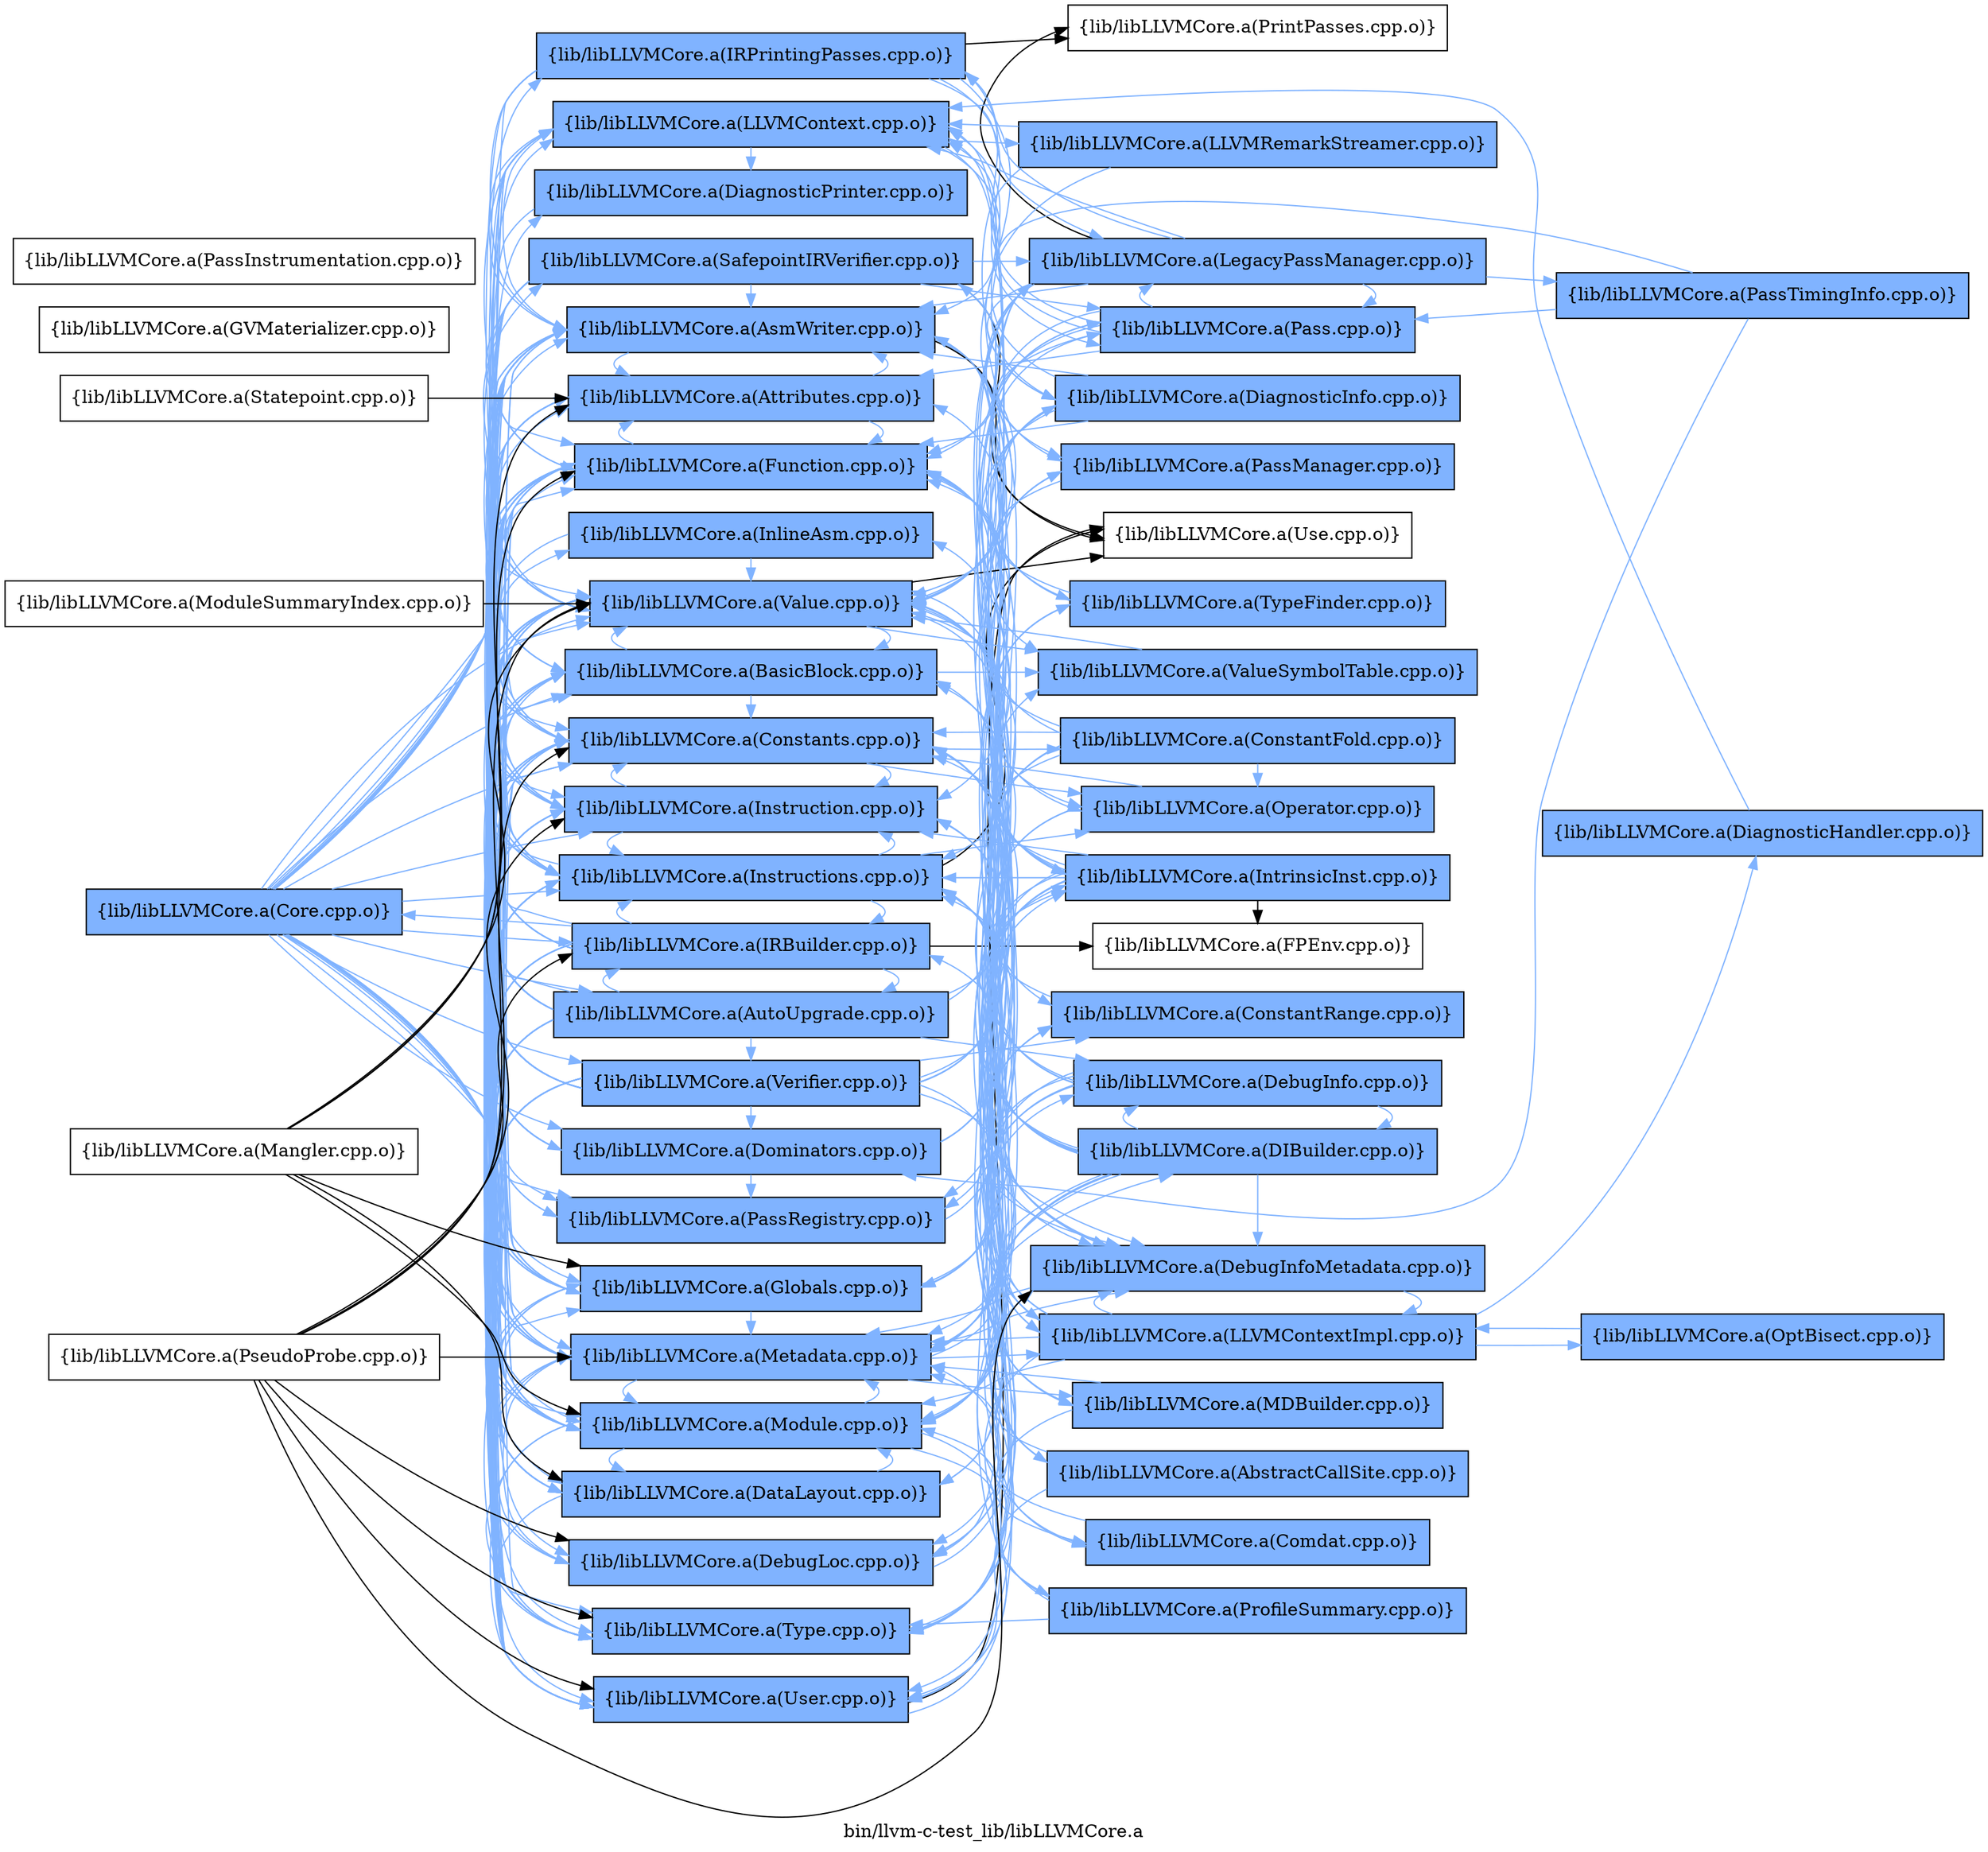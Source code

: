 digraph "bin/llvm-c-test_lib/libLLVMCore.a" {
	label="bin/llvm-c-test_lib/libLLVMCore.a";
	rankdir=LR;
	{ rank=same; Node0x561094b4a908;  }
	{ rank=same; Node0x561094b42758; Node0x561094b42fc8; Node0x561094b44008; Node0x561094b43c48; Node0x561094b45b38; Node0x561094b4ab38; Node0x561094b4b6c8; Node0x561094b42ac8; Node0x561094b42898; Node0x561094b44418; Node0x561094b3d9d8; Node0x561094b3d708; Node0x561094b3f058; Node0x561094b3ebf8; Node0x561094b3f3c8; Node0x561094b403b8; Node0x561094b40a48; Node0x561094b46998; Node0x561094b3e018; Node0x561094b46c68; Node0x561094b3e6f8; Node0x561094b3f4b8; Node0x561094b40908; Node0x561094b45ef8; Node0x561094b43a68;  }
	{ rank=same; Node0x561094b44468; Node0x561094b453b8; Node0x561094b4b3f8; Node0x561094b40b38; Node0x561094b3da28; Node0x561094b3f788; Node0x561094b404a8; Node0x561094b4a3b8; Node0x561094b42e38; Node0x561094b457c8; Node0x561094b48978; Node0x561094b46da8; Node0x561094b3e838; Node0x561094b46218; Node0x561094b508a8; Node0x561094b462b8; Node0x561094b3dde8; Node0x561094b3da78; Node0x561094b45638; Node0x561094b45318; Node0x561094b4bb78; Node0x561094b3e888;  }
	{ rank=same; Node0x561094b4a908;  }
	{ rank=same; Node0x561094b42758; Node0x561094b42fc8; Node0x561094b44008; Node0x561094b43c48; Node0x561094b45b38; Node0x561094b4ab38; Node0x561094b4b6c8; Node0x561094b42ac8; Node0x561094b42898; Node0x561094b44418; Node0x561094b3d9d8; Node0x561094b3d708; Node0x561094b3f058; Node0x561094b3ebf8; Node0x561094b3f3c8; Node0x561094b403b8; Node0x561094b40a48; Node0x561094b46998; Node0x561094b3e018; Node0x561094b46c68; Node0x561094b3e6f8; Node0x561094b3f4b8; Node0x561094b40908; Node0x561094b45ef8; Node0x561094b43a68;  }
	{ rank=same; Node0x561094b44468; Node0x561094b453b8; Node0x561094b4b3f8; Node0x561094b40b38; Node0x561094b3da28; Node0x561094b3f788; Node0x561094b404a8; Node0x561094b4a3b8; Node0x561094b42e38; Node0x561094b457c8; Node0x561094b48978; Node0x561094b46da8; Node0x561094b3e838; Node0x561094b46218; Node0x561094b508a8; Node0x561094b462b8; Node0x561094b3dde8; Node0x561094b3da78; Node0x561094b45638; Node0x561094b45318; Node0x561094b4bb78; Node0x561094b3e888;  }

	Node0x561094b4a908 [shape=record,shape=box,group=1,style=filled,fillcolor="0.600000 0.5 1",label="{lib/libLLVMCore.a(Core.cpp.o)}"];
	Node0x561094b4a908 -> Node0x561094b42758[color="0.600000 0.5 1"];
	Node0x561094b4a908 -> Node0x561094b42fc8[color="0.600000 0.5 1"];
	Node0x561094b4a908 -> Node0x561094b44008[color="0.600000 0.5 1"];
	Node0x561094b4a908 -> Node0x561094b43c48[color="0.600000 0.5 1"];
	Node0x561094b4a908 -> Node0x561094b45b38[color="0.600000 0.5 1"];
	Node0x561094b4a908 -> Node0x561094b4ab38[color="0.600000 0.5 1"];
	Node0x561094b4a908 -> Node0x561094b4b6c8[color="0.600000 0.5 1"];
	Node0x561094b4a908 -> Node0x561094b42ac8[color="0.600000 0.5 1"];
	Node0x561094b4a908 -> Node0x561094b42898[color="0.600000 0.5 1"];
	Node0x561094b4a908 -> Node0x561094b44418[color="0.600000 0.5 1"];
	Node0x561094b4a908 -> Node0x561094b3d9d8[color="0.600000 0.5 1"];
	Node0x561094b4a908 -> Node0x561094b3d708[color="0.600000 0.5 1"];
	Node0x561094b4a908 -> Node0x561094b3f058[color="0.600000 0.5 1"];
	Node0x561094b4a908 -> Node0x561094b3ebf8[color="0.600000 0.5 1"];
	Node0x561094b4a908 -> Node0x561094b3f3c8[color="0.600000 0.5 1"];
	Node0x561094b4a908 -> Node0x561094b403b8[color="0.600000 0.5 1"];
	Node0x561094b4a908 -> Node0x561094b40a48[color="0.600000 0.5 1"];
	Node0x561094b4a908 -> Node0x561094b46998[color="0.600000 0.5 1"];
	Node0x561094b4a908 -> Node0x561094b3e018[color="0.600000 0.5 1"];
	Node0x561094b4a908 -> Node0x561094b46c68[color="0.600000 0.5 1"];
	Node0x561094b4a908 -> Node0x561094b3e6f8[color="0.600000 0.5 1"];
	Node0x561094b4a908 -> Node0x561094b3f4b8[color="0.600000 0.5 1"];
	Node0x561094b4a908 -> Node0x561094b40908[color="0.600000 0.5 1"];
	Node0x561094b4a908 -> Node0x561094b45ef8[color="0.600000 0.5 1"];
	Node0x561094b4a908 -> Node0x561094b43a68[color="0.600000 0.5 1"];
	Node0x561094b4a3b8 [shape=record,shape=box,group=1,style=filled,fillcolor="0.600000 0.5 1",label="{lib/libLLVMCore.a(DebugInfo.cpp.o)}"];
	Node0x561094b4a3b8 -> Node0x561094b4bb78[color="0.600000 0.5 1"];
	Node0x561094b4a3b8 -> Node0x561094b4b3f8[color="0.600000 0.5 1"];
	Node0x561094b4a3b8 -> Node0x561094b4b6c8[color="0.600000 0.5 1"];
	Node0x561094b4a3b8 -> Node0x561094b44418[color="0.600000 0.5 1"];
	Node0x561094b4a3b8 -> Node0x561094b3f3c8[color="0.600000 0.5 1"];
	Node0x561094b4a3b8 -> Node0x561094b46998[color="0.600000 0.5 1"];
	Node0x561094b4a3b8 -> Node0x561094b3e018[color="0.600000 0.5 1"];
	Node0x561094b4a3b8 -> Node0x561094b45ef8[color="0.600000 0.5 1"];
	Node0x561094b42758 [shape=record,shape=box,group=1,style=filled,fillcolor="0.600000 0.5 1",label="{lib/libLLVMCore.a(Attributes.cpp.o)}"];
	Node0x561094b42758 -> Node0x561094b42fc8[color="0.600000 0.5 1"];
	Node0x561094b42758 -> Node0x561094b44418[color="0.600000 0.5 1"];
	Node0x561094b45b38 [shape=record,shape=box,group=1,style=filled,fillcolor="0.600000 0.5 1",label="{lib/libLLVMCore.a(Constants.cpp.o)}"];
	Node0x561094b45b38 -> Node0x561094b48978[color="0.600000 0.5 1"];
	Node0x561094b45b38 -> Node0x561094b44418[color="0.600000 0.5 1"];
	Node0x561094b45b38 -> Node0x561094b3d9d8[color="0.600000 0.5 1"];
	Node0x561094b45b38 -> Node0x561094b3f3c8[color="0.600000 0.5 1"];
	Node0x561094b45b38 -> Node0x561094b403b8[color="0.600000 0.5 1"];
	Node0x561094b45b38 -> Node0x561094b3da28[color="0.600000 0.5 1"];
	Node0x561094b45b38 -> Node0x561094b3f4b8[color="0.600000 0.5 1"];
	Node0x561094b45b38 -> Node0x561094b40908[color="0.600000 0.5 1"];
	Node0x561094b45b38 -> Node0x561094b45ef8[color="0.600000 0.5 1"];
	Node0x561094b4ab38 [shape=record,shape=box,group=1,style=filled,fillcolor="0.600000 0.5 1",label="{lib/libLLVMCore.a(DataLayout.cpp.o)}"];
	Node0x561094b4ab38 -> Node0x561094b3d9d8[color="0.600000 0.5 1"];
	Node0x561094b4ab38 -> Node0x561094b3e018[color="0.600000 0.5 1"];
	Node0x561094b4ab38 -> Node0x561094b3f4b8[color="0.600000 0.5 1"];
	Node0x561094b403b8 [shape=record,shape=box,group=1,style=filled,fillcolor="0.600000 0.5 1",label="{lib/libLLVMCore.a(Instructions.cpp.o)}"];
	Node0x561094b403b8 -> Node0x561094b42758[color="0.600000 0.5 1"];
	Node0x561094b403b8 -> Node0x561094b43c48[color="0.600000 0.5 1"];
	Node0x561094b403b8 -> Node0x561094b45b38[color="0.600000 0.5 1"];
	Node0x561094b403b8 -> Node0x561094b4ab38[color="0.600000 0.5 1"];
	Node0x561094b403b8 -> Node0x561094b44418[color="0.600000 0.5 1"];
	Node0x561094b403b8 -> Node0x561094b3d708[color="0.600000 0.5 1"];
	Node0x561094b403b8 -> Node0x561094b3f3c8[color="0.600000 0.5 1"];
	Node0x561094b403b8 -> Node0x561094b45638[color="0.600000 0.5 1"];
	Node0x561094b403b8 -> Node0x561094b462b8[color="0.600000 0.5 1"];
	Node0x561094b403b8 -> Node0x561094b46998[color="0.600000 0.5 1"];
	Node0x561094b403b8 -> Node0x561094b3e018[color="0.600000 0.5 1"];
	Node0x561094b403b8 -> Node0x561094b3da28[color="0.600000 0.5 1"];
	Node0x561094b403b8 -> Node0x561094b3f4b8[color="0.600000 0.5 1"];
	Node0x561094b403b8 -> Node0x561094b404a8;
	Node0x561094b403b8 -> Node0x561094b40908[color="0.600000 0.5 1"];
	Node0x561094b403b8 -> Node0x561094b45ef8[color="0.600000 0.5 1"];
	Node0x561094b46da8 [shape=record,shape=box,group=1,style=filled,fillcolor="0.600000 0.5 1",label="{lib/libLLVMCore.a(LegacyPassManager.cpp.o)}"];
	Node0x561094b46da8 -> Node0x561094b42fc8[color="0.600000 0.5 1"];
	Node0x561094b46da8 -> Node0x561094b42e38[color="0.600000 0.5 1"];
	Node0x561094b46da8 -> Node0x561094b44418[color="0.600000 0.5 1"];
	Node0x561094b46da8 -> Node0x561094b3d9d8[color="0.600000 0.5 1"];
	Node0x561094b46da8 -> Node0x561094b3f058[color="0.600000 0.5 1"];
	Node0x561094b46da8 -> Node0x561094b40a48[color="0.600000 0.5 1"];
	Node0x561094b46da8 -> Node0x561094b3e018[color="0.600000 0.5 1"];
	Node0x561094b46da8 -> Node0x561094b3e838[color="0.600000 0.5 1"];
	Node0x561094b46da8 -> Node0x561094b46c68[color="0.600000 0.5 1"];
	Node0x561094b46da8 -> Node0x561094b3d848[color="0.600000 0.5 1"];
	Node0x561094b46da8 -> Node0x561094b3da78;
	Node0x561094b46da8 -> Node0x561094b45ef8[color="0.600000 0.5 1"];
	Node0x561094b3e018 [shape=record,shape=box,group=1,style=filled,fillcolor="0.600000 0.5 1",label="{lib/libLLVMCore.a(Module.cpp.o)}"];
	Node0x561094b3e018 -> Node0x561094b42fc8[color="0.600000 0.5 1"];
	Node0x561094b3e018 -> Node0x561094b44468[color="0.600000 0.5 1"];
	Node0x561094b3e018 -> Node0x561094b45b38[color="0.600000 0.5 1"];
	Node0x561094b3e018 -> Node0x561094b4ab38[color="0.600000 0.5 1"];
	Node0x561094b3e018 -> Node0x561094b44418[color="0.600000 0.5 1"];
	Node0x561094b3e018 -> Node0x561094b3d9d8[color="0.600000 0.5 1"];
	Node0x561094b3e018 -> Node0x561094b40a48[color="0.600000 0.5 1"];
	Node0x561094b3e018 -> Node0x561094b46998[color="0.600000 0.5 1"];
	Node0x561094b3e018 -> Node0x561094b3e888[color="0.600000 0.5 1"];
	Node0x561094b3e018 -> Node0x561094b3f4b8[color="0.600000 0.5 1"];
	Node0x561094b3e018 -> Node0x561094b3f788[color="0.600000 0.5 1"];
	Node0x561094b3e018 -> Node0x561094b40908[color="0.600000 0.5 1"];
	Node0x561094b3e018 -> Node0x561094b45ef8[color="0.600000 0.5 1"];
	Node0x561094b3e018 -> Node0x561094b457c8[color="0.600000 0.5 1"];
	Node0x561094b3da28 [shape=record,shape=box,group=1,style=filled,fillcolor="0.600000 0.5 1",label="{lib/libLLVMCore.a(Operator.cpp.o)}"];
	Node0x561094b3da28 -> Node0x561094b45b38[color="0.600000 0.5 1"];
	Node0x561094b3da28 -> Node0x561094b4ab38[color="0.600000 0.5 1"];
	Node0x561094b3da28 -> Node0x561094b3f4b8[color="0.600000 0.5 1"];
	Node0x561094b3e838 [shape=record,shape=box,group=1,style=filled,fillcolor="0.600000 0.5 1",label="{lib/libLLVMCore.a(Pass.cpp.o)}"];
	Node0x561094b3e838 -> Node0x561094b42758[color="0.600000 0.5 1"];
	Node0x561094b3e838 -> Node0x561094b44418[color="0.600000 0.5 1"];
	Node0x561094b3e838 -> Node0x561094b3f058[color="0.600000 0.5 1"];
	Node0x561094b3e838 -> Node0x561094b40a48[color="0.600000 0.5 1"];
	Node0x561094b3e838 -> Node0x561094b46da8[color="0.600000 0.5 1"];
	Node0x561094b3e838 -> Node0x561094b46c68[color="0.600000 0.5 1"];
	Node0x561094b3e838 -> Node0x561094b45ef8[color="0.600000 0.5 1"];
	Node0x561094b46c68 [shape=record,shape=box,group=1,style=filled,fillcolor="0.600000 0.5 1",label="{lib/libLLVMCore.a(PassRegistry.cpp.o)}"];
	Node0x561094b46c68 -> Node0x561094b3e838[color="0.600000 0.5 1"];
	Node0x561094b3f4b8 [shape=record,shape=box,group=1,style=filled,fillcolor="0.600000 0.5 1",label="{lib/libLLVMCore.a(Type.cpp.o)}"];
	Node0x561094b3f4b8 -> Node0x561094b45b38[color="0.600000 0.5 1"];
	Node0x561094b40908 [shape=record,shape=box,group=1,style=filled,fillcolor="0.600000 0.5 1",label="{lib/libLLVMCore.a(User.cpp.o)}"];
	Node0x561094b40908 -> Node0x561094b40b38[color="0.600000 0.5 1"];
	Node0x561094b40908 -> Node0x561094b404a8;
	Node0x561094b45ef8 [shape=record,shape=box,group=1,style=filled,fillcolor="0.600000 0.5 1",label="{lib/libLLVMCore.a(Value.cpp.o)}"];
	Node0x561094b45ef8 -> Node0x561094b42758[color="0.600000 0.5 1"];
	Node0x561094b45ef8 -> Node0x561094b43c48[color="0.600000 0.5 1"];
	Node0x561094b45ef8 -> Node0x561094b45b38[color="0.600000 0.5 1"];
	Node0x561094b45ef8 -> Node0x561094b4ab38[color="0.600000 0.5 1"];
	Node0x561094b45ef8 -> Node0x561094b44418[color="0.600000 0.5 1"];
	Node0x561094b45ef8 -> Node0x561094b3d9d8[color="0.600000 0.5 1"];
	Node0x561094b45ef8 -> Node0x561094b3f3c8[color="0.600000 0.5 1"];
	Node0x561094b45ef8 -> Node0x561094b403b8[color="0.600000 0.5 1"];
	Node0x561094b45ef8 -> Node0x561094b40a48[color="0.600000 0.5 1"];
	Node0x561094b45ef8 -> Node0x561094b45638[color="0.600000 0.5 1"];
	Node0x561094b45ef8 -> Node0x561094b46998[color="0.600000 0.5 1"];
	Node0x561094b45ef8 -> Node0x561094b3da28[color="0.600000 0.5 1"];
	Node0x561094b45ef8 -> Node0x561094b3f4b8[color="0.600000 0.5 1"];
	Node0x561094b45ef8 -> Node0x561094b404a8;
	Node0x561094b45ef8 -> Node0x561094b40908[color="0.600000 0.5 1"];
	Node0x561094b45ef8 -> Node0x561094b457c8[color="0.600000 0.5 1"];
	Node0x561094b4b6c8 [shape=record,shape=box,group=1,style=filled,fillcolor="0.600000 0.5 1",label="{lib/libLLVMCore.a(DebugLoc.cpp.o)}"];
	Node0x561094b4b6c8 -> Node0x561094b4a3b8[color="0.600000 0.5 1"];
	Node0x561094b4b6c8 -> Node0x561094b4b3f8[color="0.600000 0.5 1"];
	Node0x561094b4b6c8 -> Node0x561094b46998[color="0.600000 0.5 1"];
	Node0x561094b44418 [shape=record,shape=box,group=1,style=filled,fillcolor="0.600000 0.5 1",label="{lib/libLLVMCore.a(Function.cpp.o)}"];
	Node0x561094b44418 -> Node0x561094b42758[color="0.600000 0.5 1"];
	Node0x561094b44418 -> Node0x561094b43c48[color="0.600000 0.5 1"];
	Node0x561094b44418 -> Node0x561094b45b38[color="0.600000 0.5 1"];
	Node0x561094b44418 -> Node0x561094b4ab38[color="0.600000 0.5 1"];
	Node0x561094b44418 -> Node0x561094b508a8[color="0.600000 0.5 1"];
	Node0x561094b44418 -> Node0x561094b3d9d8[color="0.600000 0.5 1"];
	Node0x561094b44418 -> Node0x561094b403b8[color="0.600000 0.5 1"];
	Node0x561094b44418 -> Node0x561094b40b38[color="0.600000 0.5 1"];
	Node0x561094b44418 -> Node0x561094b40a48[color="0.600000 0.5 1"];
	Node0x561094b44418 -> Node0x561094b462b8[color="0.600000 0.5 1"];
	Node0x561094b44418 -> Node0x561094b46998[color="0.600000 0.5 1"];
	Node0x561094b44418 -> Node0x561094b3e018[color="0.600000 0.5 1"];
	Node0x561094b44418 -> Node0x561094b3f4b8[color="0.600000 0.5 1"];
	Node0x561094b44418 -> Node0x561094b40908[color="0.600000 0.5 1"];
	Node0x561094b44418 -> Node0x561094b45ef8[color="0.600000 0.5 1"];
	Node0x561094b44418 -> Node0x561094b457c8[color="0.600000 0.5 1"];
	Node0x561094b3d708 [shape=record,shape=box,group=1,style=filled,fillcolor="0.600000 0.5 1",label="{lib/libLLVMCore.a(IRBuilder.cpp.o)}"];
	Node0x561094b3d708 -> Node0x561094b42758[color="0.600000 0.5 1"];
	Node0x561094b3d708 -> Node0x561094b44008[color="0.600000 0.5 1"];
	Node0x561094b3d708 -> Node0x561094b43c48[color="0.600000 0.5 1"];
	Node0x561094b3d708 -> Node0x561094b45b38[color="0.600000 0.5 1"];
	Node0x561094b3d708 -> Node0x561094b4a908[color="0.600000 0.5 1"];
	Node0x561094b3d708 -> Node0x561094b4ab38[color="0.600000 0.5 1"];
	Node0x561094b3d708 -> Node0x561094b44418[color="0.600000 0.5 1"];
	Node0x561094b3d708 -> Node0x561094b3d9d8[color="0.600000 0.5 1"];
	Node0x561094b3d708 -> Node0x561094b3dde8;
	Node0x561094b3d708 -> Node0x561094b3f3c8[color="0.600000 0.5 1"];
	Node0x561094b3d708 -> Node0x561094b403b8[color="0.600000 0.5 1"];
	Node0x561094b3d708 -> Node0x561094b46998[color="0.600000 0.5 1"];
	Node0x561094b3d708 -> Node0x561094b3f4b8[color="0.600000 0.5 1"];
	Node0x561094b3d708 -> Node0x561094b40908[color="0.600000 0.5 1"];
	Node0x561094b3d708 -> Node0x561094b45ef8[color="0.600000 0.5 1"];
	Node0x561094b3f3c8 [shape=record,shape=box,group=1,style=filled,fillcolor="0.600000 0.5 1",label="{lib/libLLVMCore.a(Instruction.cpp.o)}"];
	Node0x561094b3f3c8 -> Node0x561094b42758[color="0.600000 0.5 1"];
	Node0x561094b3f3c8 -> Node0x561094b43c48[color="0.600000 0.5 1"];
	Node0x561094b3f3c8 -> Node0x561094b45b38[color="0.600000 0.5 1"];
	Node0x561094b3f3c8 -> Node0x561094b403b8[color="0.600000 0.5 1"];
	Node0x561094b3f3c8 -> Node0x561094b46998[color="0.600000 0.5 1"];
	Node0x561094b3f3c8 -> Node0x561094b40908[color="0.600000 0.5 1"];
	Node0x561094b3f3c8 -> Node0x561094b45ef8[color="0.600000 0.5 1"];
	Node0x561094b46998 [shape=record,shape=box,group=1,style=filled,fillcolor="0.600000 0.5 1",label="{lib/libLLVMCore.a(Metadata.cpp.o)}"];
	Node0x561094b46998 -> Node0x561094b42fc8[color="0.600000 0.5 1"];
	Node0x561094b46998 -> Node0x561094b453b8[color="0.600000 0.5 1"];
	Node0x561094b46998 -> Node0x561094b45b38[color="0.600000 0.5 1"];
	Node0x561094b46998 -> Node0x561094b4bb78[color="0.600000 0.5 1"];
	Node0x561094b46998 -> Node0x561094b4b3f8[color="0.600000 0.5 1"];
	Node0x561094b46998 -> Node0x561094b4b6c8[color="0.600000 0.5 1"];
	Node0x561094b46998 -> Node0x561094b40a48[color="0.600000 0.5 1"];
	Node0x561094b46998 -> Node0x561094b45638[color="0.600000 0.5 1"];
	Node0x561094b46998 -> Node0x561094b462b8[color="0.600000 0.5 1"];
	Node0x561094b46998 -> Node0x561094b3e018[color="0.600000 0.5 1"];
	Node0x561094b46998 -> Node0x561094b3f4b8[color="0.600000 0.5 1"];
	Node0x561094b46998 -> Node0x561094b45ef8[color="0.600000 0.5 1"];
	Node0x561094b43c48 [shape=record,shape=box,group=1,style=filled,fillcolor="0.600000 0.5 1",label="{lib/libLLVMCore.a(BasicBlock.cpp.o)}"];
	Node0x561094b43c48 -> Node0x561094b45b38[color="0.600000 0.5 1"];
	Node0x561094b43c48 -> Node0x561094b3f3c8[color="0.600000 0.5 1"];
	Node0x561094b43c48 -> Node0x561094b403b8[color="0.600000 0.5 1"];
	Node0x561094b43c48 -> Node0x561094b46998[color="0.600000 0.5 1"];
	Node0x561094b43c48 -> Node0x561094b3f4b8[color="0.600000 0.5 1"];
	Node0x561094b43c48 -> Node0x561094b40908[color="0.600000 0.5 1"];
	Node0x561094b43c48 -> Node0x561094b45ef8[color="0.600000 0.5 1"];
	Node0x561094b43c48 -> Node0x561094b457c8[color="0.600000 0.5 1"];
	Node0x561094b42e38 [shape=record,shape=box,group=1,style=filled,fillcolor="0.600000 0.5 1",label="{lib/libLLVMCore.a(DiagnosticInfo.cpp.o)}"];
	Node0x561094b42e38 -> Node0x561094b42fc8[color="0.600000 0.5 1"];
	Node0x561094b42e38 -> Node0x561094b4b6c8[color="0.600000 0.5 1"];
	Node0x561094b42e38 -> Node0x561094b44418[color="0.600000 0.5 1"];
	Node0x561094b42e38 -> Node0x561094b3f3c8[color="0.600000 0.5 1"];
	Node0x561094b42e38 -> Node0x561094b40a48[color="0.600000 0.5 1"];
	Node0x561094b42e38 -> Node0x561094b46998[color="0.600000 0.5 1"];
	Node0x561094b42e38 -> Node0x561094b45ef8[color="0.600000 0.5 1"];
	Node0x561094b3d9d8 [shape=record,shape=box,group=1,style=filled,fillcolor="0.600000 0.5 1",label="{lib/libLLVMCore.a(Globals.cpp.o)}"];
	Node0x561094b3d9d8 -> Node0x561094b453b8[color="0.600000 0.5 1"];
	Node0x561094b3d9d8 -> Node0x561094b45b38[color="0.600000 0.5 1"];
	Node0x561094b3d9d8 -> Node0x561094b44418[color="0.600000 0.5 1"];
	Node0x561094b3d9d8 -> Node0x561094b46998[color="0.600000 0.5 1"];
	Node0x561094b3d9d8 -> Node0x561094b3e018[color="0.600000 0.5 1"];
	Node0x561094b3d9d8 -> Node0x561094b3f4b8[color="0.600000 0.5 1"];
	Node0x561094b3d9d8 -> Node0x561094b40908[color="0.600000 0.5 1"];
	Node0x561094b3d9d8 -> Node0x561094b45ef8[color="0.600000 0.5 1"];
	Node0x561094b3ebf8 [shape=record,shape=box,group=1,style=filled,fillcolor="0.600000 0.5 1",label="{lib/libLLVMCore.a(InlineAsm.cpp.o)}"];
	Node0x561094b3ebf8 -> Node0x561094b3f4b8[color="0.600000 0.5 1"];
	Node0x561094b3ebf8 -> Node0x561094b45ef8[color="0.600000 0.5 1"];
	Node0x561094b40a48 [shape=record,shape=box,group=1,style=filled,fillcolor="0.600000 0.5 1",label="{lib/libLLVMCore.a(LLVMContext.cpp.o)}"];
	Node0x561094b40a48 -> Node0x561094b42fc8[color="0.600000 0.5 1"];
	Node0x561094b40a48 -> Node0x561094b42e38[color="0.600000 0.5 1"];
	Node0x561094b40a48 -> Node0x561094b42ac8[color="0.600000 0.5 1"];
	Node0x561094b40a48 -> Node0x561094b45638[color="0.600000 0.5 1"];
	Node0x561094b40a48 -> Node0x561094b45318[color="0.600000 0.5 1"];
	Node0x561094b40b38 [shape=record,shape=box,group=1,style=filled,fillcolor="0.600000 0.5 1",label="{lib/libLLVMCore.a(IntrinsicInst.cpp.o)}"];
	Node0x561094b40b38 -> Node0x561094b43c48[color="0.600000 0.5 1"];
	Node0x561094b40b38 -> Node0x561094b45b38[color="0.600000 0.5 1"];
	Node0x561094b40b38 -> Node0x561094b4ab38[color="0.600000 0.5 1"];
	Node0x561094b40b38 -> Node0x561094b4b3f8[color="0.600000 0.5 1"];
	Node0x561094b40b38 -> Node0x561094b3dde8;
	Node0x561094b40b38 -> Node0x561094b3f3c8[color="0.600000 0.5 1"];
	Node0x561094b40b38 -> Node0x561094b403b8[color="0.600000 0.5 1"];
	Node0x561094b40b38 -> Node0x561094b46998[color="0.600000 0.5 1"];
	Node0x561094b40b38 -> Node0x561094b3e018[color="0.600000 0.5 1"];
	Node0x561094b40b38 -> Node0x561094b3f4b8[color="0.600000 0.5 1"];
	Node0x561094b40b38 -> Node0x561094b40908[color="0.600000 0.5 1"];
	Node0x561094b40b38 -> Node0x561094b45ef8[color="0.600000 0.5 1"];
	Node0x561094b453b8 [shape=record,shape=box,group=1,style=filled,fillcolor="0.600000 0.5 1",label="{lib/libLLVMCore.a(ConstantRange.cpp.o)}"];
	Node0x561094b453b8 -> Node0x561094b403b8[color="0.600000 0.5 1"];
	Node0x561094b4b3f8 [shape=record,shape=box,group=1,style=filled,fillcolor="0.600000 0.5 1",label="{lib/libLLVMCore.a(DebugInfoMetadata.cpp.o)}"];
	Node0x561094b4b3f8 -> Node0x561094b45b38[color="0.600000 0.5 1"];
	Node0x561094b4b3f8 -> Node0x561094b40a48[color="0.600000 0.5 1"];
	Node0x561094b4b3f8 -> Node0x561094b45638[color="0.600000 0.5 1"];
	Node0x561094b4b3f8 -> Node0x561094b46998[color="0.600000 0.5 1"];
	Node0x561094b4b3f8 -> Node0x561094b3f4b8[color="0.600000 0.5 1"];
	Node0x561094b42898 [shape=record,shape=box,group=1,style=filled,fillcolor="0.600000 0.5 1",label="{lib/libLLVMCore.a(Dominators.cpp.o)}"];
	Node0x561094b42898 -> Node0x561094b42fc8[color="0.600000 0.5 1"];
	Node0x561094b42898 -> Node0x561094b43c48[color="0.600000 0.5 1"];
	Node0x561094b42898 -> Node0x561094b3f3c8[color="0.600000 0.5 1"];
	Node0x561094b42898 -> Node0x561094b46da8[color="0.600000 0.5 1"];
	Node0x561094b42898 -> Node0x561094b3e838[color="0.600000 0.5 1"];
	Node0x561094b42898 -> Node0x561094b46218[color="0.600000 0.5 1"];
	Node0x561094b42898 -> Node0x561094b46c68[color="0.600000 0.5 1"];
	Node0x561094b42898 -> Node0x561094b45ef8[color="0.600000 0.5 1"];
	Node0x561094b404a8 [shape=record,shape=box,group=0,label="{lib/libLLVMCore.a(Use.cpp.o)}"];
	Node0x561094b44008 [shape=record,shape=box,group=1,style=filled,fillcolor="0.600000 0.5 1",label="{lib/libLLVMCore.a(AutoUpgrade.cpp.o)}"];
	Node0x561094b44008 -> Node0x561094b42758[color="0.600000 0.5 1"];
	Node0x561094b44008 -> Node0x561094b42fc8[color="0.600000 0.5 1"];
	Node0x561094b44008 -> Node0x561094b43c48[color="0.600000 0.5 1"];
	Node0x561094b44008 -> Node0x561094b45b38[color="0.600000 0.5 1"];
	Node0x561094b44008 -> Node0x561094b4ab38[color="0.600000 0.5 1"];
	Node0x561094b44008 -> Node0x561094b4a3b8[color="0.600000 0.5 1"];
	Node0x561094b44008 -> Node0x561094b42e38[color="0.600000 0.5 1"];
	Node0x561094b44008 -> Node0x561094b44418[color="0.600000 0.5 1"];
	Node0x561094b44008 -> Node0x561094b3d9d8[color="0.600000 0.5 1"];
	Node0x561094b44008 -> Node0x561094b3d708[color="0.600000 0.5 1"];
	Node0x561094b44008 -> Node0x561094b3f3c8[color="0.600000 0.5 1"];
	Node0x561094b44008 -> Node0x561094b403b8[color="0.600000 0.5 1"];
	Node0x561094b44008 -> Node0x561094b40b38[color="0.600000 0.5 1"];
	Node0x561094b44008 -> Node0x561094b40a48[color="0.600000 0.5 1"];
	Node0x561094b44008 -> Node0x561094b46998[color="0.600000 0.5 1"];
	Node0x561094b44008 -> Node0x561094b3e018[color="0.600000 0.5 1"];
	Node0x561094b44008 -> Node0x561094b3f4b8[color="0.600000 0.5 1"];
	Node0x561094b44008 -> Node0x561094b40908[color="0.600000 0.5 1"];
	Node0x561094b44008 -> Node0x561094b45ef8[color="0.600000 0.5 1"];
	Node0x561094b44008 -> Node0x561094b43a68[color="0.600000 0.5 1"];
	Node0x561094b50cb8 [shape=record,shape=box,group=0,label="{lib/libLLVMCore.a(GVMaterializer.cpp.o)}"];
	Node0x561094b43a68 [shape=record,shape=box,group=1,style=filled,fillcolor="0.600000 0.5 1",label="{lib/libLLVMCore.a(Verifier.cpp.o)}"];
	Node0x561094b43a68 -> Node0x561094b42758[color="0.600000 0.5 1"];
	Node0x561094b43a68 -> Node0x561094b42fc8[color="0.600000 0.5 1"];
	Node0x561094b43a68 -> Node0x561094b43c48[color="0.600000 0.5 1"];
	Node0x561094b43a68 -> Node0x561094b44468[color="0.600000 0.5 1"];
	Node0x561094b43a68 -> Node0x561094b453b8[color="0.600000 0.5 1"];
	Node0x561094b43a68 -> Node0x561094b45b38[color="0.600000 0.5 1"];
	Node0x561094b43a68 -> Node0x561094b4ab38[color="0.600000 0.5 1"];
	Node0x561094b43a68 -> Node0x561094b4b3f8[color="0.600000 0.5 1"];
	Node0x561094b43a68 -> Node0x561094b4b6c8[color="0.600000 0.5 1"];
	Node0x561094b43a68 -> Node0x561094b42898[color="0.600000 0.5 1"];
	Node0x561094b43a68 -> Node0x561094b44418[color="0.600000 0.5 1"];
	Node0x561094b43a68 -> Node0x561094b3d9d8[color="0.600000 0.5 1"];
	Node0x561094b43a68 -> Node0x561094b3f3c8[color="0.600000 0.5 1"];
	Node0x561094b43a68 -> Node0x561094b403b8[color="0.600000 0.5 1"];
	Node0x561094b43a68 -> Node0x561094b40b38[color="0.600000 0.5 1"];
	Node0x561094b43a68 -> Node0x561094b40a48[color="0.600000 0.5 1"];
	Node0x561094b43a68 -> Node0x561094b46da8[color="0.600000 0.5 1"];
	Node0x561094b43a68 -> Node0x561094b46998[color="0.600000 0.5 1"];
	Node0x561094b43a68 -> Node0x561094b3e018[color="0.600000 0.5 1"];
	Node0x561094b43a68 -> Node0x561094b3e838[color="0.600000 0.5 1"];
	Node0x561094b43a68 -> Node0x561094b46218[color="0.600000 0.5 1"];
	Node0x561094b43a68 -> Node0x561094b46c68[color="0.600000 0.5 1"];
	Node0x561094b43a68 -> Node0x561094b3f4b8[color="0.600000 0.5 1"];
	Node0x561094b43a68 -> Node0x561094b40908[color="0.600000 0.5 1"];
	Node0x561094b43a68 -> Node0x561094b45ef8[color="0.600000 0.5 1"];
	Node0x561094b42fc8 [shape=record,shape=box,group=1,style=filled,fillcolor="0.600000 0.5 1",label="{lib/libLLVMCore.a(AsmWriter.cpp.o)}"];
	Node0x561094b42fc8 -> Node0x561094b42758[color="0.600000 0.5 1"];
	Node0x561094b42fc8 -> Node0x561094b43c48[color="0.600000 0.5 1"];
	Node0x561094b42fc8 -> Node0x561094b44468[color="0.600000 0.5 1"];
	Node0x561094b42fc8 -> Node0x561094b453b8[color="0.600000 0.5 1"];
	Node0x561094b42fc8 -> Node0x561094b45b38[color="0.600000 0.5 1"];
	Node0x561094b42fc8 -> Node0x561094b4b3f8[color="0.600000 0.5 1"];
	Node0x561094b42fc8 -> Node0x561094b44418[color="0.600000 0.5 1"];
	Node0x561094b42fc8 -> Node0x561094b3d9d8[color="0.600000 0.5 1"];
	Node0x561094b42fc8 -> Node0x561094b3f3c8[color="0.600000 0.5 1"];
	Node0x561094b42fc8 -> Node0x561094b403b8[color="0.600000 0.5 1"];
	Node0x561094b42fc8 -> Node0x561094b40b38[color="0.600000 0.5 1"];
	Node0x561094b42fc8 -> Node0x561094b40a48[color="0.600000 0.5 1"];
	Node0x561094b42fc8 -> Node0x561094b46998[color="0.600000 0.5 1"];
	Node0x561094b42fc8 -> Node0x561094b3e018[color="0.600000 0.5 1"];
	Node0x561094b42fc8 -> Node0x561094b3da28[color="0.600000 0.5 1"];
	Node0x561094b42fc8 -> Node0x561094b3f4b8[color="0.600000 0.5 1"];
	Node0x561094b42fc8 -> Node0x561094b3f788[color="0.600000 0.5 1"];
	Node0x561094b42fc8 -> Node0x561094b404a8;
	Node0x561094b42fc8 -> Node0x561094b40908[color="0.600000 0.5 1"];
	Node0x561094b42fc8 -> Node0x561094b45ef8[color="0.600000 0.5 1"];
	Node0x561094b44468 [shape=record,shape=box,group=1,style=filled,fillcolor="0.600000 0.5 1",label="{lib/libLLVMCore.a(Comdat.cpp.o)}"];
	Node0x561094b44468 -> Node0x561094b3e018[color="0.600000 0.5 1"];
	Node0x561094b3f788 [shape=record,shape=box,group=1,style=filled,fillcolor="0.600000 0.5 1",label="{lib/libLLVMCore.a(TypeFinder.cpp.o)}"];
	Node0x561094b3f788 -> Node0x561094b44418[color="0.600000 0.5 1"];
	Node0x561094b3f788 -> Node0x561094b3d9d8[color="0.600000 0.5 1"];
	Node0x561094b3f788 -> Node0x561094b46998[color="0.600000 0.5 1"];
	Node0x561094b3f788 -> Node0x561094b3e6f8[color="0.600000 0.5 1"];
	Node0x561094b457c8 [shape=record,shape=box,group=1,style=filled,fillcolor="0.600000 0.5 1",label="{lib/libLLVMCore.a(ValueSymbolTable.cpp.o)}"];
	Node0x561094b457c8 -> Node0x561094b45ef8[color="0.600000 0.5 1"];
	Node0x561094b48978 [shape=record,shape=box,group=1,style=filled,fillcolor="0.600000 0.5 1",label="{lib/libLLVMCore.a(ConstantFold.cpp.o)}"];
	Node0x561094b48978 -> Node0x561094b45b38[color="0.600000 0.5 1"];
	Node0x561094b48978 -> Node0x561094b44418[color="0.600000 0.5 1"];
	Node0x561094b48978 -> Node0x561094b3d9d8[color="0.600000 0.5 1"];
	Node0x561094b48978 -> Node0x561094b403b8[color="0.600000 0.5 1"];
	Node0x561094b48978 -> Node0x561094b3e018[color="0.600000 0.5 1"];
	Node0x561094b48978 -> Node0x561094b3da28[color="0.600000 0.5 1"];
	Node0x561094b48978 -> Node0x561094b3f4b8[color="0.600000 0.5 1"];
	Node0x561094b48978 -> Node0x561094b45ef8[color="0.600000 0.5 1"];
	Node0x561094b42ac8 [shape=record,shape=box,group=1,style=filled,fillcolor="0.600000 0.5 1",label="{lib/libLLVMCore.a(DiagnosticPrinter.cpp.o)}"];
	Node0x561094b42ac8 -> Node0x561094b45ef8[color="0.600000 0.5 1"];
	Node0x561094b3f058 [shape=record,shape=box,group=1,style=filled,fillcolor="0.600000 0.5 1",label="{lib/libLLVMCore.a(IRPrintingPasses.cpp.o)}"];
	Node0x561094b3f058 -> Node0x561094b42fc8[color="0.600000 0.5 1"];
	Node0x561094b3f058 -> Node0x561094b46da8[color="0.600000 0.5 1"];
	Node0x561094b3f058 -> Node0x561094b3e838[color="0.600000 0.5 1"];
	Node0x561094b3f058 -> Node0x561094b46218[color="0.600000 0.5 1"];
	Node0x561094b3f058 -> Node0x561094b46c68[color="0.600000 0.5 1"];
	Node0x561094b3f058 -> Node0x561094b3da78;
	Node0x561094b3f058 -> Node0x561094b45ef8[color="0.600000 0.5 1"];
	Node0x561094b3e6f8 [shape=record,shape=box,group=1,style=filled,fillcolor="0.600000 0.5 1",label="{lib/libLLVMCore.a(SafepointIRVerifier.cpp.o)}"];
	Node0x561094b3e6f8 -> Node0x561094b42fc8[color="0.600000 0.5 1"];
	Node0x561094b3e6f8 -> Node0x561094b43c48[color="0.600000 0.5 1"];
	Node0x561094b3e6f8 -> Node0x561094b45b38[color="0.600000 0.5 1"];
	Node0x561094b3e6f8 -> Node0x561094b42898[color="0.600000 0.5 1"];
	Node0x561094b3e6f8 -> Node0x561094b44418[color="0.600000 0.5 1"];
	Node0x561094b3e6f8 -> Node0x561094b3f3c8[color="0.600000 0.5 1"];
	Node0x561094b3e6f8 -> Node0x561094b46da8[color="0.600000 0.5 1"];
	Node0x561094b3e6f8 -> Node0x561094b3e838[color="0.600000 0.5 1"];
	Node0x561094b3e6f8 -> Node0x561094b46218[color="0.600000 0.5 1"];
	Node0x561094b3e6f8 -> Node0x561094b46c68[color="0.600000 0.5 1"];
	Node0x561094b3e6f8 -> Node0x561094b404a8;
	Node0x561094b3e6f8 -> Node0x561094b45ef8[color="0.600000 0.5 1"];
	Node0x561094b4bb78 [shape=record,shape=box,group=1,style=filled,fillcolor="0.600000 0.5 1",label="{lib/libLLVMCore.a(DIBuilder.cpp.o)}"];
	Node0x561094b4bb78 -> Node0x561094b42758[color="0.600000 0.5 1"];
	Node0x561094b4bb78 -> Node0x561094b43c48[color="0.600000 0.5 1"];
	Node0x561094b4bb78 -> Node0x561094b45b38[color="0.600000 0.5 1"];
	Node0x561094b4bb78 -> Node0x561094b4a3b8[color="0.600000 0.5 1"];
	Node0x561094b4bb78 -> Node0x561094b4b3f8[color="0.600000 0.5 1"];
	Node0x561094b4bb78 -> Node0x561094b4b6c8[color="0.600000 0.5 1"];
	Node0x561094b4bb78 -> Node0x561094b44418[color="0.600000 0.5 1"];
	Node0x561094b4bb78 -> Node0x561094b3d708[color="0.600000 0.5 1"];
	Node0x561094b4bb78 -> Node0x561094b3f3c8[color="0.600000 0.5 1"];
	Node0x561094b4bb78 -> Node0x561094b403b8[color="0.600000 0.5 1"];
	Node0x561094b4bb78 -> Node0x561094b46998[color="0.600000 0.5 1"];
	Node0x561094b4bb78 -> Node0x561094b3e018[color="0.600000 0.5 1"];
	Node0x561094b4bb78 -> Node0x561094b3f4b8[color="0.600000 0.5 1"];
	Node0x561094b4bb78 -> Node0x561094b40908[color="0.600000 0.5 1"];
	Node0x561094b4bb78 -> Node0x561094b45ef8[color="0.600000 0.5 1"];
	Node0x561094b45638 [shape=record,shape=box,group=1,style=filled,fillcolor="0.600000 0.5 1",label="{lib/libLLVMCore.a(LLVMContextImpl.cpp.o)}"];
	Node0x561094b45638 -> Node0x561094b42fc8[color="0.600000 0.5 1"];
	Node0x561094b45638 -> Node0x561094b45b38[color="0.600000 0.5 1"];
	Node0x561094b45638 -> Node0x561094b4b3f8[color="0.600000 0.5 1"];
	Node0x561094b45638 -> Node0x561094b3ebf8[color="0.600000 0.5 1"];
	Node0x561094b45638 -> Node0x561094b40a48[color="0.600000 0.5 1"];
	Node0x561094b45638 -> Node0x561094b45d68[color="0.600000 0.5 1"];
	Node0x561094b45638 -> Node0x561094b46998[color="0.600000 0.5 1"];
	Node0x561094b45638 -> Node0x561094b3e018[color="0.600000 0.5 1"];
	Node0x561094b45638 -> Node0x561094b3fb48[color="0.600000 0.5 1"];
	Node0x561094b45638 -> Node0x561094b40908[color="0.600000 0.5 1"];
	Node0x561094b45638 -> Node0x561094b45ef8[color="0.600000 0.5 1"];
	Node0x561094b46218 [shape=record,shape=box,group=1,style=filled,fillcolor="0.600000 0.5 1",label="{lib/libLLVMCore.a(PassManager.cpp.o)}"];
	Node0x561094b46218 -> Node0x561094b3d9d8[color="0.600000 0.5 1"];
	Node0x561094b46218 -> Node0x561094b45ef8[color="0.600000 0.5 1"];
	Node0x561094b508a8 [shape=record,shape=box,group=1,style=filled,fillcolor="0.600000 0.5 1",label="{lib/libLLVMCore.a(AbstractCallSite.cpp.o)}"];
	Node0x561094b508a8 -> Node0x561094b45b38[color="0.600000 0.5 1"];
	Node0x561094b508a8 -> Node0x561094b403b8[color="0.600000 0.5 1"];
	Node0x561094b508a8 -> Node0x561094b46998[color="0.600000 0.5 1"];
	Node0x561094b508a8 -> Node0x561094b40908[color="0.600000 0.5 1"];
	Node0x561094b462b8 [shape=record,shape=box,group=1,style=filled,fillcolor="0.600000 0.5 1",label="{lib/libLLVMCore.a(MDBuilder.cpp.o)}"];
	Node0x561094b462b8 -> Node0x561094b45b38[color="0.600000 0.5 1"];
	Node0x561094b462b8 -> Node0x561094b46998[color="0.600000 0.5 1"];
	Node0x561094b462b8 -> Node0x561094b3f4b8[color="0.600000 0.5 1"];
	Node0x561094b462b8 -> Node0x561094b45ef8[color="0.600000 0.5 1"];
	Node0x561094b3dde8 [shape=record,shape=box,group=0,label="{lib/libLLVMCore.a(FPEnv.cpp.o)}"];
	Node0x561094b3da78 [shape=record,shape=box,group=0,label="{lib/libLLVMCore.a(PrintPasses.cpp.o)}"];
	Node0x561094b45318 [shape=record,shape=box,group=1,style=filled,fillcolor="0.600000 0.5 1",label="{lib/libLLVMCore.a(LLVMRemarkStreamer.cpp.o)}"];
	Node0x561094b45318 -> Node0x561094b42e38[color="0.600000 0.5 1"];
	Node0x561094b45318 -> Node0x561094b40a48[color="0.600000 0.5 1"];
	Node0x561094b45318 -> Node0x561094b45ef8[color="0.600000 0.5 1"];
	Node0x561094b45d68 [shape=record,shape=box,group=1,style=filled,fillcolor="0.600000 0.5 1",label="{lib/libLLVMCore.a(DiagnosticHandler.cpp.o)}"];
	Node0x561094b45d68 -> Node0x561094b40a48[color="0.600000 0.5 1"];
	Node0x561094b3fb48 [shape=record,shape=box,group=1,style=filled,fillcolor="0.600000 0.5 1",label="{lib/libLLVMCore.a(OptBisect.cpp.o)}"];
	Node0x561094b3fb48 -> Node0x561094b45638[color="0.600000 0.5 1"];
	Node0x561094b3d848 [shape=record,shape=box,group=1,style=filled,fillcolor="0.600000 0.5 1",label="{lib/libLLVMCore.a(PassTimingInfo.cpp.o)}"];
	Node0x561094b3d848 -> Node0x561094b42fc8[color="0.600000 0.5 1"];
	Node0x561094b3d848 -> Node0x561094b42898[color="0.600000 0.5 1"];
	Node0x561094b3d848 -> Node0x561094b3e838[color="0.600000 0.5 1"];
	Node0x561094b3e888 [shape=record,shape=box,group=1,style=filled,fillcolor="0.600000 0.5 1",label="{lib/libLLVMCore.a(ProfileSummary.cpp.o)}"];
	Node0x561094b3e888 -> Node0x561094b45b38[color="0.600000 0.5 1"];
	Node0x561094b3e888 -> Node0x561094b46998[color="0.600000 0.5 1"];
	Node0x561094b3e888 -> Node0x561094b3f4b8[color="0.600000 0.5 1"];
	Node0x561094b3d8e8 [shape=record,shape=box,group=0,label="{lib/libLLVMCore.a(ModuleSummaryIndex.cpp.o)}"];
	Node0x561094b3d8e8 -> Node0x561094b45ef8;
	Node0x561094b46948 [shape=record,shape=box,group=0,label="{lib/libLLVMCore.a(PassInstrumentation.cpp.o)}"];
	Node0x561094b42cf8 [shape=record,shape=box,group=0,label="{lib/libLLVMCore.a(Mangler.cpp.o)}"];
	Node0x561094b42cf8 -> Node0x561094b42758;
	Node0x561094b42cf8 -> Node0x561094b4ab38;
	Node0x561094b42cf8 -> Node0x561094b44418;
	Node0x561094b42cf8 -> Node0x561094b3d9d8;
	Node0x561094b42cf8 -> Node0x561094b3e018;
	Node0x561094b42cf8 -> Node0x561094b45ef8;
	Node0x561094b482e8 [shape=record,shape=box,group=0,label="{lib/libLLVMCore.a(Statepoint.cpp.o)}"];
	Node0x561094b482e8 -> Node0x561094b42758;
	Node0x561094b4c208 [shape=record,shape=box,group=0,label="{lib/libLLVMCore.a(PseudoProbe.cpp.o)}"];
	Node0x561094b4c208 -> Node0x561094b45b38;
	Node0x561094b4c208 -> Node0x561094b4b3f8;
	Node0x561094b4c208 -> Node0x561094b4b6c8;
	Node0x561094b4c208 -> Node0x561094b3d708;
	Node0x561094b4c208 -> Node0x561094b3f3c8;
	Node0x561094b4c208 -> Node0x561094b46998;
	Node0x561094b4c208 -> Node0x561094b3f4b8;
	Node0x561094b4c208 -> Node0x561094b40908;
	Node0x561094b4c208 -> Node0x561094b45ef8;
}

